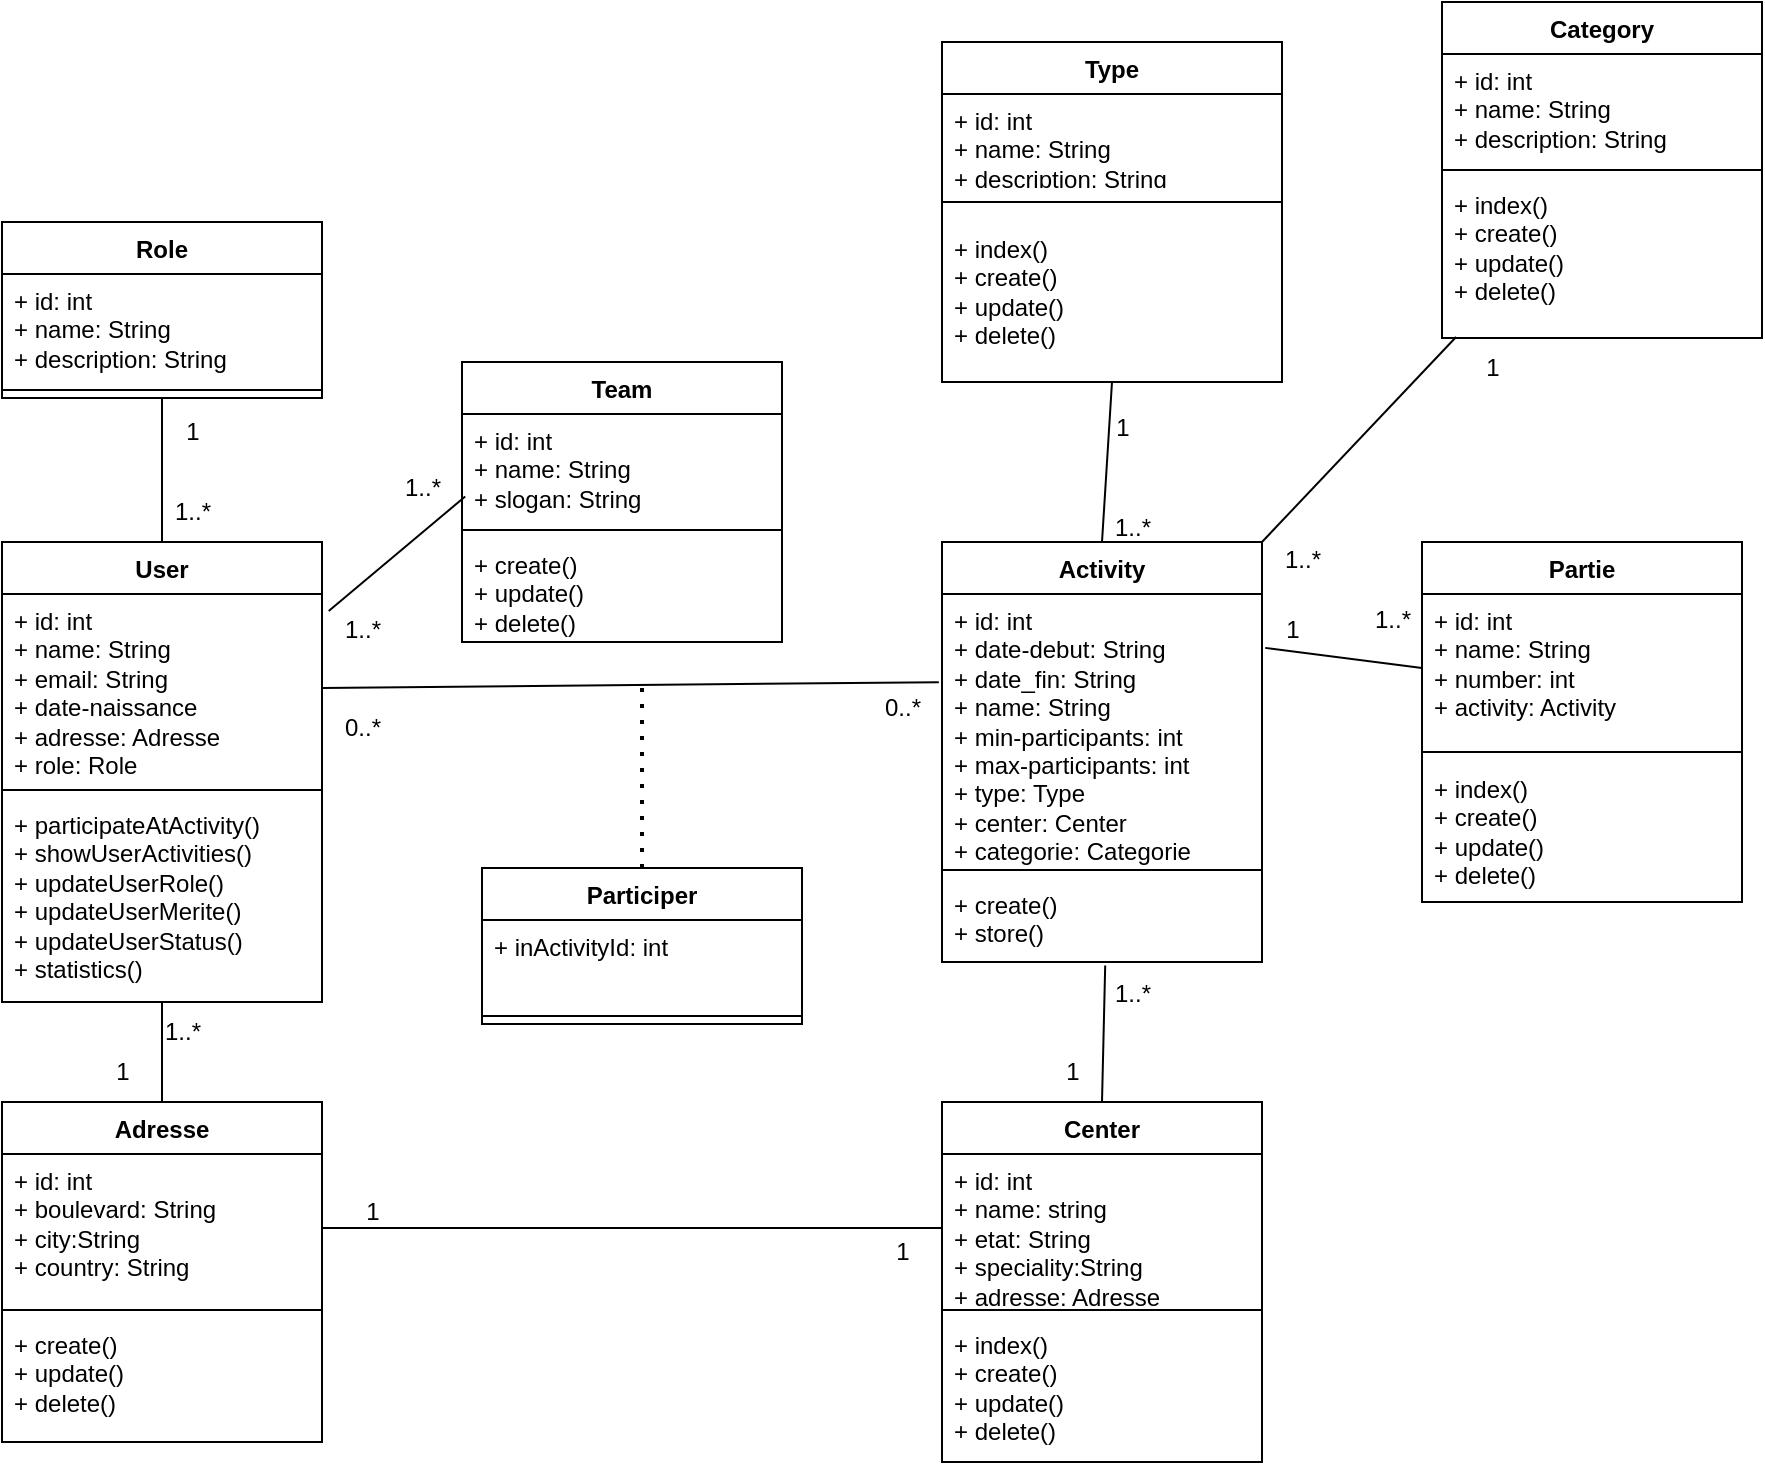 <mxfile>
    <diagram id="II95-1dg6YyRUI9_clan" name="Page-1">
        <mxGraphModel dx="769" dy="1550" grid="1" gridSize="10" guides="1" tooltips="1" connect="1" arrows="1" fold="1" page="1" pageScale="1" pageWidth="850" pageHeight="1100" math="0" shadow="0">
            <root>
                <mxCell id="0"/>
                <mxCell id="1" parent="0"/>
                <mxCell id="4" value="Activity" style="swimlane;fontStyle=1;align=center;verticalAlign=top;childLayout=stackLayout;horizontal=1;startSize=26;horizontalStack=0;resizeParent=1;resizeParentMax=0;resizeLast=0;collapsible=1;marginBottom=0;whiteSpace=wrap;html=1;" parent="1" vertex="1">
                    <mxGeometry x="480" y="240" width="160" height="210" as="geometry"/>
                </mxCell>
                <mxCell id="5" value="+ id: int&lt;div&gt;+ date-debut: String&lt;/div&gt;&lt;div&gt;+ date_fin: String&lt;/div&gt;&lt;div&gt;+ name: String&lt;/div&gt;&lt;div&gt;+ min-participants: int&lt;/div&gt;&lt;div&gt;+ max-participants: int&lt;/div&gt;&lt;div&gt;+ type: Type&lt;/div&gt;&lt;div&gt;+ center: Center&lt;/div&gt;&lt;div&gt;+ categorie: Categorie&lt;/div&gt;&lt;div&gt;&lt;br&gt;&lt;/div&gt;&lt;div&gt;&lt;br&gt;&lt;/div&gt;&lt;div&gt;&lt;br&gt;&lt;/div&gt;" style="text;strokeColor=none;fillColor=none;align=left;verticalAlign=top;spacingLeft=4;spacingRight=4;overflow=hidden;rotatable=0;points=[[0,0.5],[1,0.5]];portConstraint=eastwest;whiteSpace=wrap;html=1;" parent="4" vertex="1">
                    <mxGeometry y="26" width="160" height="134" as="geometry"/>
                </mxCell>
                <mxCell id="6" value="" style="line;strokeWidth=1;fillColor=none;align=left;verticalAlign=middle;spacingTop=-1;spacingLeft=3;spacingRight=3;rotatable=0;labelPosition=right;points=[];portConstraint=eastwest;strokeColor=inherit;" parent="4" vertex="1">
                    <mxGeometry y="160" width="160" height="8" as="geometry"/>
                </mxCell>
                <mxCell id="7" value="&lt;span style=&quot;color: rgb(0, 0, 0);&quot;&gt;+ create()&lt;/span&gt;&lt;div&gt;&lt;font color=&quot;#000000&quot;&gt;+ store()&lt;/font&gt;&lt;/div&gt;" style="text;strokeColor=none;fillColor=none;align=left;verticalAlign=top;spacingLeft=4;spacingRight=4;overflow=hidden;rotatable=0;points=[[0,0.5],[1,0.5]];portConstraint=eastwest;whiteSpace=wrap;html=1;" parent="4" vertex="1">
                    <mxGeometry y="168" width="160" height="42" as="geometry"/>
                </mxCell>
                <mxCell id="12" value="User" style="swimlane;fontStyle=1;align=center;verticalAlign=top;childLayout=stackLayout;horizontal=1;startSize=26;horizontalStack=0;resizeParent=1;resizeParentMax=0;resizeLast=0;collapsible=1;marginBottom=0;whiteSpace=wrap;html=1;" parent="1" vertex="1">
                    <mxGeometry x="10" y="240" width="160" height="230" as="geometry">
                        <mxRectangle x="10" y="240" width="100" height="30" as="alternateBounds"/>
                    </mxGeometry>
                </mxCell>
                <mxCell id="13" value="&lt;div&gt;+ id: int&lt;/div&gt;+ name: String&lt;div&gt;+ email: String&lt;/div&gt;&lt;div&gt;+ date-naissance&lt;/div&gt;&lt;div&gt;+ adresse: Adresse&lt;/div&gt;&lt;div&gt;+ role: Role&lt;/div&gt;" style="text;strokeColor=none;fillColor=none;align=left;verticalAlign=top;spacingLeft=4;spacingRight=4;overflow=hidden;rotatable=0;points=[[0,0.5],[1,0.5]];portConstraint=eastwest;whiteSpace=wrap;html=1;" parent="12" vertex="1">
                    <mxGeometry y="26" width="160" height="94" as="geometry"/>
                </mxCell>
                <mxCell id="14" value="" style="line;strokeWidth=1;fillColor=none;align=left;verticalAlign=middle;spacingTop=-1;spacingLeft=3;spacingRight=3;rotatable=0;labelPosition=right;points=[];portConstraint=eastwest;strokeColor=inherit;" parent="12" vertex="1">
                    <mxGeometry y="120" width="160" height="8" as="geometry"/>
                </mxCell>
                <mxCell id="15" value="+ participateAtActivity()&lt;div&gt;+ showUserActivities()&lt;/div&gt;&lt;div&gt;+ updateUserRole()&lt;/div&gt;&lt;div&gt;+ updateUserMerite()&lt;/div&gt;&lt;div&gt;+ updateUserStatus()&lt;/div&gt;&lt;div&gt;+ statistics()&lt;/div&gt;&lt;div&gt;&lt;div&gt;&lt;br style=&quot;color: rgb(63, 63, 63);&quot;&gt;&lt;/div&gt;&lt;div&gt;&lt;br style=&quot;color: rgb(63, 63, 63);&quot;&gt;&lt;/div&gt;&lt;div&gt;&lt;br&gt;&lt;/div&gt;&lt;/div&gt;" style="text;strokeColor=none;fillColor=none;align=left;verticalAlign=top;spacingLeft=4;spacingRight=4;overflow=hidden;rotatable=0;points=[[0,0.5],[1,0.5]];portConstraint=eastwest;whiteSpace=wrap;html=1;" parent="12" vertex="1">
                    <mxGeometry y="128" width="160" height="102" as="geometry"/>
                </mxCell>
                <mxCell id="17" value="Participer" style="swimlane;fontStyle=1;align=center;verticalAlign=top;childLayout=stackLayout;horizontal=1;startSize=26;horizontalStack=0;resizeParent=1;resizeParentMax=0;resizeLast=0;collapsible=1;marginBottom=0;whiteSpace=wrap;html=1;" parent="1" vertex="1">
                    <mxGeometry x="250" y="403" width="160" height="78" as="geometry"/>
                </mxCell>
                <mxCell id="18" value="&lt;div&gt;&lt;span style=&quot;background-color: transparent;&quot;&gt;+ inActivityId: int&lt;/span&gt;&lt;/div&gt;&lt;div&gt;&lt;br&gt;&lt;/div&gt;" style="text;strokeColor=none;fillColor=none;align=left;verticalAlign=top;spacingLeft=4;spacingRight=4;overflow=hidden;rotatable=0;points=[[0,0.5],[1,0.5]];portConstraint=eastwest;whiteSpace=wrap;html=1;" parent="17" vertex="1">
                    <mxGeometry y="26" width="160" height="44" as="geometry"/>
                </mxCell>
                <mxCell id="19" value="" style="line;strokeWidth=1;fillColor=none;align=left;verticalAlign=middle;spacingTop=-1;spacingLeft=3;spacingRight=3;rotatable=0;labelPosition=right;points=[];portConstraint=eastwest;strokeColor=inherit;" parent="17" vertex="1">
                    <mxGeometry y="70" width="160" height="8" as="geometry"/>
                </mxCell>
                <mxCell id="21" value="Role&lt;div&gt;&lt;br&gt;&lt;/div&gt;" style="swimlane;fontStyle=1;align=center;verticalAlign=top;childLayout=stackLayout;horizontal=1;startSize=26;horizontalStack=0;resizeParent=1;resizeParentMax=0;resizeLast=0;collapsible=1;marginBottom=0;whiteSpace=wrap;html=1;" parent="1" vertex="1">
                    <mxGeometry x="10" y="80" width="160" height="88" as="geometry"/>
                </mxCell>
                <mxCell id="22" value="+ id: int&lt;div&gt;+ name: String&lt;/div&gt;&lt;div&gt;+ description: String&lt;/div&gt;" style="text;strokeColor=none;fillColor=none;align=left;verticalAlign=top;spacingLeft=4;spacingRight=4;overflow=hidden;rotatable=0;points=[[0,0.5],[1,0.5]];portConstraint=eastwest;whiteSpace=wrap;html=1;" parent="21" vertex="1">
                    <mxGeometry y="26" width="160" height="54" as="geometry"/>
                </mxCell>
                <mxCell id="23" value="" style="line;strokeWidth=1;fillColor=none;align=left;verticalAlign=middle;spacingTop=-1;spacingLeft=3;spacingRight=3;rotatable=0;labelPosition=right;points=[];portConstraint=eastwest;strokeColor=inherit;" parent="21" vertex="1">
                    <mxGeometry y="80" width="160" height="8" as="geometry"/>
                </mxCell>
                <mxCell id="25" value="Type" style="swimlane;fontStyle=1;align=center;verticalAlign=top;childLayout=stackLayout;horizontal=1;startSize=26;horizontalStack=0;resizeParent=1;resizeParentMax=0;resizeLast=0;collapsible=1;marginBottom=0;whiteSpace=wrap;html=1;" parent="1" vertex="1">
                    <mxGeometry x="480" y="-10" width="170" height="170" as="geometry"/>
                </mxCell>
                <mxCell id="26" value="+ id: int&lt;div&gt;+ name: String&lt;/div&gt;&lt;div&gt;+ description: String&lt;/div&gt;" style="text;strokeColor=none;fillColor=none;align=left;verticalAlign=top;spacingLeft=4;spacingRight=4;overflow=hidden;rotatable=0;points=[[0,0.5],[1,0.5]];portConstraint=eastwest;whiteSpace=wrap;html=1;" parent="25" vertex="1">
                    <mxGeometry y="26" width="170" height="44" as="geometry"/>
                </mxCell>
                <mxCell id="27" value="" style="line;strokeWidth=1;fillColor=none;align=left;verticalAlign=middle;spacingTop=-1;spacingLeft=3;spacingRight=3;rotatable=0;labelPosition=right;points=[];portConstraint=eastwest;strokeColor=inherit;" parent="25" vertex="1">
                    <mxGeometry y="70" width="170" height="20" as="geometry"/>
                </mxCell>
                <mxCell id="80" value="&lt;div&gt;&lt;span style=&quot;color: rgb(0, 0, 0);&quot;&gt;+ index()&lt;/span&gt;&lt;/div&gt;&lt;span style=&quot;color: rgb(0, 0, 0);&quot;&gt;+ create()&lt;/span&gt;&lt;div&gt;+ update()&lt;/div&gt;&lt;div&gt;+ delete()&lt;/div&gt;" style="text;strokeColor=none;fillColor=none;align=left;verticalAlign=top;spacingLeft=4;spacingRight=4;overflow=hidden;rotatable=0;points=[[0,0.5],[1,0.5]];portConstraint=eastwest;whiteSpace=wrap;html=1;" vertex="1" parent="25">
                    <mxGeometry y="90" width="170" height="80" as="geometry"/>
                </mxCell>
                <mxCell id="28" value="Partie" style="swimlane;fontStyle=1;align=center;verticalAlign=top;childLayout=stackLayout;horizontal=1;startSize=26;horizontalStack=0;resizeParent=1;resizeParentMax=0;resizeLast=0;collapsible=1;marginBottom=0;whiteSpace=wrap;html=1;" parent="1" vertex="1">
                    <mxGeometry x="720" y="240" width="160" height="180" as="geometry"/>
                </mxCell>
                <mxCell id="29" value="+ id: int&lt;div&gt;+ name: String&lt;/div&gt;&lt;div&gt;+ number: int&lt;/div&gt;&lt;div&gt;+ activity: Activity&lt;/div&gt;&lt;div&gt;&lt;br&gt;&lt;/div&gt;" style="text;strokeColor=none;fillColor=none;align=left;verticalAlign=top;spacingLeft=4;spacingRight=4;overflow=hidden;rotatable=0;points=[[0,0.5],[1,0.5]];portConstraint=eastwest;whiteSpace=wrap;html=1;" parent="28" vertex="1">
                    <mxGeometry y="26" width="160" height="74" as="geometry"/>
                </mxCell>
                <mxCell id="30" value="" style="line;strokeWidth=1;fillColor=none;align=left;verticalAlign=middle;spacingTop=-1;spacingLeft=3;spacingRight=3;rotatable=0;labelPosition=right;points=[];portConstraint=eastwest;strokeColor=inherit;" parent="28" vertex="1">
                    <mxGeometry y="100" width="160" height="10" as="geometry"/>
                </mxCell>
                <mxCell id="82" value="&lt;div&gt;&lt;span style=&quot;color: rgb(0, 0, 0);&quot;&gt;+ index()&lt;/span&gt;&lt;/div&gt;&lt;span style=&quot;color: rgb(0, 0, 0);&quot;&gt;+ create()&lt;/span&gt;&lt;div&gt;+ update()&lt;/div&gt;&lt;div&gt;+ delete()&lt;/div&gt;" style="text;strokeColor=none;fillColor=none;align=left;verticalAlign=top;spacingLeft=4;spacingRight=4;overflow=hidden;rotatable=0;points=[[0,0.5],[1,0.5]];portConstraint=eastwest;whiteSpace=wrap;html=1;" vertex="1" parent="28">
                    <mxGeometry y="110" width="160" height="70" as="geometry"/>
                </mxCell>
                <mxCell id="31" value="Center" style="swimlane;fontStyle=1;align=center;verticalAlign=top;childLayout=stackLayout;horizontal=1;startSize=26;horizontalStack=0;resizeParent=1;resizeParentMax=0;resizeLast=0;collapsible=1;marginBottom=0;whiteSpace=wrap;html=1;" parent="1" vertex="1">
                    <mxGeometry x="480" y="520" width="160" height="180" as="geometry"/>
                </mxCell>
                <mxCell id="32" value="+ id: int&lt;div&gt;&lt;font color=&quot;#000000&quot;&gt;+ name: string&lt;/font&gt;&lt;/div&gt;&lt;div&gt;&lt;div&gt;+ etat: String&lt;/div&gt;&lt;div&gt;+ speciality:String&lt;/div&gt;&lt;div&gt;+ adresse: Adresse&lt;/div&gt;&lt;div&gt;&lt;br&gt;&lt;/div&gt;&lt;/div&gt;" style="text;strokeColor=none;fillColor=none;align=left;verticalAlign=top;spacingLeft=4;spacingRight=4;overflow=hidden;rotatable=0;points=[[0,0.5],[1,0.5]];portConstraint=eastwest;whiteSpace=wrap;html=1;" parent="31" vertex="1">
                    <mxGeometry y="26" width="160" height="74" as="geometry"/>
                </mxCell>
                <mxCell id="33" value="" style="line;strokeWidth=1;fillColor=none;align=left;verticalAlign=middle;spacingTop=-1;spacingLeft=3;spacingRight=3;rotatable=0;labelPosition=right;points=[];portConstraint=eastwest;strokeColor=inherit;" parent="31" vertex="1">
                    <mxGeometry y="100" width="160" height="8" as="geometry"/>
                </mxCell>
                <mxCell id="34" value="&lt;div&gt;&lt;span style=&quot;color: rgb(0, 0, 0);&quot;&gt;+ index()&lt;/span&gt;&lt;/div&gt;&lt;span style=&quot;color: rgb(0, 0, 0);&quot;&gt;+ create()&lt;/span&gt;&lt;div&gt;+ update()&lt;/div&gt;&lt;div&gt;+ delete()&lt;/div&gt;" style="text;strokeColor=none;fillColor=none;align=left;verticalAlign=top;spacingLeft=4;spacingRight=4;overflow=hidden;rotatable=0;points=[[0,0.5],[1,0.5]];portConstraint=eastwest;whiteSpace=wrap;html=1;" parent="31" vertex="1">
                    <mxGeometry y="108" width="160" height="72" as="geometry"/>
                </mxCell>
                <mxCell id="35" value="Adresse" style="swimlane;fontStyle=1;align=center;verticalAlign=top;childLayout=stackLayout;horizontal=1;startSize=26;horizontalStack=0;resizeParent=1;resizeParentMax=0;resizeLast=0;collapsible=1;marginBottom=0;whiteSpace=wrap;html=1;" parent="1" vertex="1">
                    <mxGeometry x="10" y="520" width="160" height="170" as="geometry"/>
                </mxCell>
                <mxCell id="36" value="+ id: int&lt;div&gt;+ boulevard: String&lt;/div&gt;&lt;div&gt;+ city:String&lt;/div&gt;&lt;div&gt;+ country: String&lt;/div&gt;&lt;div&gt;&lt;br&gt;&lt;/div&gt;" style="text;strokeColor=none;fillColor=none;align=left;verticalAlign=top;spacingLeft=4;spacingRight=4;overflow=hidden;rotatable=0;points=[[0,0.5],[1,0.5]];portConstraint=eastwest;whiteSpace=wrap;html=1;" parent="35" vertex="1">
                    <mxGeometry y="26" width="160" height="74" as="geometry"/>
                </mxCell>
                <mxCell id="37" value="" style="line;strokeWidth=1;fillColor=none;align=left;verticalAlign=middle;spacingTop=-1;spacingLeft=3;spacingRight=3;rotatable=0;labelPosition=right;points=[];portConstraint=eastwest;strokeColor=inherit;" parent="35" vertex="1">
                    <mxGeometry y="100" width="160" height="8" as="geometry"/>
                </mxCell>
                <mxCell id="38" value="&lt;span style=&quot;color: rgb(0, 0, 0);&quot;&gt;+ create()&lt;/span&gt;&lt;div&gt;+ update()&lt;/div&gt;&lt;div&gt;+ delete()&lt;/div&gt;" style="text;strokeColor=none;fillColor=none;align=left;verticalAlign=top;spacingLeft=4;spacingRight=4;overflow=hidden;rotatable=0;points=[[0,0.5],[1,0.5]];portConstraint=eastwest;whiteSpace=wrap;html=1;" parent="35" vertex="1">
                    <mxGeometry y="108" width="160" height="62" as="geometry"/>
                </mxCell>
                <mxCell id="39" value="Team" style="swimlane;fontStyle=1;align=center;verticalAlign=top;childLayout=stackLayout;horizontal=1;startSize=26;horizontalStack=0;resizeParent=1;resizeParentMax=0;resizeLast=0;collapsible=1;marginBottom=0;whiteSpace=wrap;html=1;" parent="1" vertex="1">
                    <mxGeometry x="240" y="150" width="160" height="140" as="geometry"/>
                </mxCell>
                <mxCell id="40" value="+ id: int&lt;div&gt;+ name: String&lt;/div&gt;&lt;div&gt;+ slogan: String&lt;/div&gt;&lt;div&gt;&lt;br&gt;&lt;/div&gt;" style="text;strokeColor=none;fillColor=none;align=left;verticalAlign=top;spacingLeft=4;spacingRight=4;overflow=hidden;rotatable=0;points=[[0,0.5],[1,0.5]];portConstraint=eastwest;whiteSpace=wrap;html=1;" parent="39" vertex="1">
                    <mxGeometry y="26" width="160" height="54" as="geometry"/>
                </mxCell>
                <mxCell id="41" value="" style="line;strokeWidth=1;fillColor=none;align=left;verticalAlign=middle;spacingTop=-1;spacingLeft=3;spacingRight=3;rotatable=0;labelPosition=right;points=[];portConstraint=eastwest;strokeColor=inherit;" parent="39" vertex="1">
                    <mxGeometry y="80" width="160" height="8" as="geometry"/>
                </mxCell>
                <mxCell id="42" value="+ create()&lt;div&gt;+ update()&lt;/div&gt;&lt;div&gt;+ delete()&lt;/div&gt;" style="text;strokeColor=none;fillColor=none;align=left;verticalAlign=top;spacingLeft=4;spacingRight=4;overflow=hidden;rotatable=0;points=[[0,0.5],[1,0.5]];portConstraint=eastwest;whiteSpace=wrap;html=1;" parent="39" vertex="1">
                    <mxGeometry y="88" width="160" height="52" as="geometry"/>
                </mxCell>
                <mxCell id="43" value="" style="endArrow=none;html=1;exitX=1;exitY=0.5;exitDx=0;exitDy=0;entryX=-0.01;entryY=0.329;entryDx=0;entryDy=0;entryPerimeter=0;" parent="1" source="13" target="5" edge="1">
                    <mxGeometry width="50" height="50" relative="1" as="geometry">
                        <mxPoint x="500" y="440" as="sourcePoint"/>
                        <mxPoint x="550" y="390" as="targetPoint"/>
                    </mxGeometry>
                </mxCell>
                <mxCell id="44" value="" style="endArrow=none;html=1;entryX=1.021;entryY=0.15;entryDx=0;entryDy=0;entryPerimeter=0;exitX=0.01;exitY=0.764;exitDx=0;exitDy=0;exitPerimeter=0;" parent="1" source="40" target="12" edge="1">
                    <mxGeometry width="50" height="50" relative="1" as="geometry">
                        <mxPoint x="500" y="440" as="sourcePoint"/>
                        <mxPoint x="550" y="390" as="targetPoint"/>
                    </mxGeometry>
                </mxCell>
                <mxCell id="45" value="" style="endArrow=none;dashed=1;html=1;dashPattern=1 3;strokeWidth=2;exitX=0.5;exitY=0;exitDx=0;exitDy=0;" parent="1" source="17" edge="1">
                    <mxGeometry width="50" height="50" relative="1" as="geometry">
                        <mxPoint x="500" y="440" as="sourcePoint"/>
                        <mxPoint x="330" y="310" as="targetPoint"/>
                    </mxGeometry>
                </mxCell>
                <mxCell id="47" value="" style="endArrow=none;html=1;entryX=0.5;entryY=1;entryDx=0;entryDy=0;exitX=0.5;exitY=0;exitDx=0;exitDy=0;" parent="1" source="4" target="25" edge="1">
                    <mxGeometry width="50" height="50" relative="1" as="geometry">
                        <mxPoint x="500" y="440" as="sourcePoint"/>
                        <mxPoint x="550" y="390" as="targetPoint"/>
                    </mxGeometry>
                </mxCell>
                <mxCell id="48" value="" style="endArrow=none;html=1;entryX=0;entryY=0.5;entryDx=0;entryDy=0;exitX=1.01;exitY=0.201;exitDx=0;exitDy=0;exitPerimeter=0;" parent="1" source="5" target="29" edge="1">
                    <mxGeometry width="50" height="50" relative="1" as="geometry">
                        <mxPoint x="500" y="440" as="sourcePoint"/>
                        <mxPoint x="550" y="390" as="targetPoint"/>
                    </mxGeometry>
                </mxCell>
                <mxCell id="49" value="" style="endArrow=none;html=1;entryX=0.51;entryY=1.041;entryDx=0;entryDy=0;entryPerimeter=0;exitX=0.5;exitY=0;exitDx=0;exitDy=0;" parent="1" source="31" target="7" edge="1">
                    <mxGeometry width="50" height="50" relative="1" as="geometry">
                        <mxPoint x="500" y="440" as="sourcePoint"/>
                        <mxPoint x="550" y="390" as="targetPoint"/>
                    </mxGeometry>
                </mxCell>
                <mxCell id="50" value="" style="endArrow=none;html=1;" parent="1" source="36" target="32" edge="1">
                    <mxGeometry width="50" height="50" relative="1" as="geometry">
                        <mxPoint x="500" y="440" as="sourcePoint"/>
                        <mxPoint x="550" y="390" as="targetPoint"/>
                    </mxGeometry>
                </mxCell>
                <mxCell id="51" value="" style="endArrow=none;html=1;exitX=0.5;exitY=0;exitDx=0;exitDy=0;" parent="1" source="35" target="15" edge="1">
                    <mxGeometry width="50" height="50" relative="1" as="geometry">
                        <mxPoint x="500" y="440" as="sourcePoint"/>
                        <mxPoint x="550" y="390" as="targetPoint"/>
                    </mxGeometry>
                </mxCell>
                <mxCell id="52" value="" style="endArrow=none;html=1;exitX=0.5;exitY=0;exitDx=0;exitDy=0;entryX=0.5;entryY=1;entryDx=0;entryDy=0;" parent="1" source="12" target="21" edge="1">
                    <mxGeometry width="50" height="50" relative="1" as="geometry">
                        <mxPoint x="500" y="440" as="sourcePoint"/>
                        <mxPoint x="550" y="390" as="targetPoint"/>
                    </mxGeometry>
                </mxCell>
                <mxCell id="53" value="1..*" style="text;html=1;align=center;verticalAlign=middle;resizable=0;points=[];autosize=1;strokeColor=none;fillColor=none;" parent="1" vertex="1">
                    <mxGeometry x="80" y="470" width="40" height="30" as="geometry"/>
                </mxCell>
                <mxCell id="54" value="1..*" style="text;html=1;align=center;verticalAlign=middle;resizable=0;points=[];autosize=1;strokeColor=none;fillColor=none;" parent="1" vertex="1">
                    <mxGeometry x="85" y="210" width="40" height="30" as="geometry"/>
                </mxCell>
                <mxCell id="55" value="1..*" style="text;html=1;align=center;verticalAlign=middle;resizable=0;points=[];autosize=1;strokeColor=none;fillColor=none;" parent="1" vertex="1">
                    <mxGeometry x="200" y="198" width="40" height="30" as="geometry"/>
                </mxCell>
                <mxCell id="56" value="1..*" style="text;html=1;align=center;verticalAlign=middle;resizable=0;points=[];autosize=1;strokeColor=none;fillColor=none;" parent="1" vertex="1">
                    <mxGeometry x="170" y="269" width="40" height="30" as="geometry"/>
                </mxCell>
                <mxCell id="57" value="1" style="text;html=1;align=center;verticalAlign=middle;resizable=0;points=[];autosize=1;strokeColor=none;fillColor=none;" parent="1" vertex="1">
                    <mxGeometry x="55" y="490" width="30" height="30" as="geometry"/>
                </mxCell>
                <mxCell id="58" value="1" style="text;html=1;align=center;verticalAlign=middle;resizable=0;points=[];autosize=1;strokeColor=none;fillColor=none;" parent="1" vertex="1">
                    <mxGeometry x="445" y="580" width="30" height="30" as="geometry"/>
                </mxCell>
                <mxCell id="60" value="1..*" style="text;html=1;align=center;verticalAlign=middle;resizable=0;points=[];autosize=1;strokeColor=none;fillColor=none;" parent="1" vertex="1">
                    <mxGeometry x="555" y="451" width="40" height="30" as="geometry"/>
                </mxCell>
                <mxCell id="61" value="1" style="text;html=1;align=center;verticalAlign=middle;resizable=0;points=[];autosize=1;strokeColor=none;fillColor=none;" parent="1" vertex="1">
                    <mxGeometry x="530" y="490" width="30" height="30" as="geometry"/>
                </mxCell>
                <mxCell id="62" value="1..*" style="text;html=1;align=center;verticalAlign=middle;resizable=0;points=[];autosize=1;strokeColor=none;fillColor=none;" parent="1" vertex="1">
                    <mxGeometry x="685" y="264" width="40" height="30" as="geometry"/>
                </mxCell>
                <mxCell id="63" value="1" style="text;html=1;align=center;verticalAlign=middle;resizable=0;points=[];autosize=1;strokeColor=none;fillColor=none;" parent="1" vertex="1">
                    <mxGeometry x="640" y="269" width="30" height="30" as="geometry"/>
                </mxCell>
                <mxCell id="64" value="1..*" style="text;html=1;align=center;verticalAlign=middle;resizable=0;points=[];autosize=1;strokeColor=none;fillColor=none;" parent="1" vertex="1">
                    <mxGeometry x="555" y="218" width="40" height="30" as="geometry"/>
                </mxCell>
                <mxCell id="65" value="1" style="text;html=1;align=center;verticalAlign=middle;resizable=0;points=[];autosize=1;strokeColor=none;fillColor=none;" parent="1" vertex="1">
                    <mxGeometry x="555" y="168" width="30" height="30" as="geometry"/>
                </mxCell>
                <mxCell id="66" value="0..*&lt;div&gt;&lt;br&gt;&lt;/div&gt;" style="text;html=1;align=center;verticalAlign=middle;resizable=0;points=[];autosize=1;strokeColor=none;fillColor=none;" parent="1" vertex="1">
                    <mxGeometry x="170" y="320" width="40" height="40" as="geometry"/>
                </mxCell>
                <mxCell id="67" value="0..*" style="text;html=1;align=center;verticalAlign=middle;resizable=0;points=[];autosize=1;strokeColor=none;fillColor=none;" parent="1" vertex="1">
                    <mxGeometry x="440" y="308" width="40" height="30" as="geometry"/>
                </mxCell>
                <mxCell id="68" value="1" style="text;html=1;align=center;verticalAlign=middle;resizable=0;points=[];autosize=1;strokeColor=none;fillColor=none;" parent="1" vertex="1">
                    <mxGeometry x="180" y="560" width="30" height="30" as="geometry"/>
                </mxCell>
                <mxCell id="69" value="Category" style="swimlane;fontStyle=1;align=center;verticalAlign=top;childLayout=stackLayout;horizontal=1;startSize=26;horizontalStack=0;resizeParent=1;resizeParentMax=0;resizeLast=0;collapsible=1;marginBottom=0;whiteSpace=wrap;html=1;" parent="1" vertex="1">
                    <mxGeometry x="730" y="-30" width="160" height="168" as="geometry"/>
                </mxCell>
                <mxCell id="70" value="+ id: int&lt;div&gt;+ name: String&lt;/div&gt;&lt;div&gt;+ description: String&lt;/div&gt;" style="text;strokeColor=none;fillColor=none;align=left;verticalAlign=top;spacingLeft=4;spacingRight=4;overflow=hidden;rotatable=0;points=[[0,0.5],[1,0.5]];portConstraint=eastwest;whiteSpace=wrap;html=1;" parent="69" vertex="1">
                    <mxGeometry y="26" width="160" height="54" as="geometry"/>
                </mxCell>
                <mxCell id="71" value="" style="line;strokeWidth=1;fillColor=none;align=left;verticalAlign=middle;spacingTop=-1;spacingLeft=3;spacingRight=3;rotatable=0;labelPosition=right;points=[];portConstraint=eastwest;strokeColor=inherit;" parent="69" vertex="1">
                    <mxGeometry y="80" width="160" height="8" as="geometry"/>
                </mxCell>
                <mxCell id="81" value="&lt;div&gt;&lt;span style=&quot;color: rgb(0, 0, 0);&quot;&gt;+ index()&lt;/span&gt;&lt;/div&gt;&lt;span style=&quot;color: rgb(0, 0, 0);&quot;&gt;+ create()&lt;/span&gt;&lt;div&gt;+ update()&lt;/div&gt;&lt;div&gt;+ delete()&lt;/div&gt;" style="text;strokeColor=none;fillColor=none;align=left;verticalAlign=top;spacingLeft=4;spacingRight=4;overflow=hidden;rotatable=0;points=[[0,0.5],[1,0.5]];portConstraint=eastwest;whiteSpace=wrap;html=1;" vertex="1" parent="69">
                    <mxGeometry y="88" width="160" height="80" as="geometry"/>
                </mxCell>
                <mxCell id="72" value="1" style="text;html=1;align=center;verticalAlign=middle;resizable=0;points=[];autosize=1;strokeColor=none;fillColor=none;" parent="1" vertex="1">
                    <mxGeometry x="740" y="138" width="30" height="30" as="geometry"/>
                </mxCell>
                <mxCell id="73" value="" style="endArrow=none;html=1;exitX=1;exitY=0;exitDx=0;exitDy=0;entryX=0.044;entryY=0.994;entryDx=0;entryDy=0;entryPerimeter=0;" parent="1" source="4" target="81" edge="1">
                    <mxGeometry width="50" height="50" relative="1" as="geometry">
                        <mxPoint x="570" y="250" as="sourcePoint"/>
                        <mxPoint x="570" y="178" as="targetPoint"/>
                    </mxGeometry>
                </mxCell>
                <mxCell id="74" value="1..*" style="text;html=1;align=center;verticalAlign=middle;resizable=0;points=[];autosize=1;strokeColor=none;fillColor=none;" parent="1" vertex="1">
                    <mxGeometry x="640" y="234" width="40" height="30" as="geometry"/>
                </mxCell>
                <mxCell id="75" value="1" style="text;html=1;align=center;verticalAlign=middle;resizable=0;points=[];autosize=1;strokeColor=none;fillColor=none;" vertex="1" parent="1">
                    <mxGeometry x="90" y="170" width="30" height="30" as="geometry"/>
                </mxCell>
            </root>
        </mxGraphModel>
    </diagram>
</mxfile>